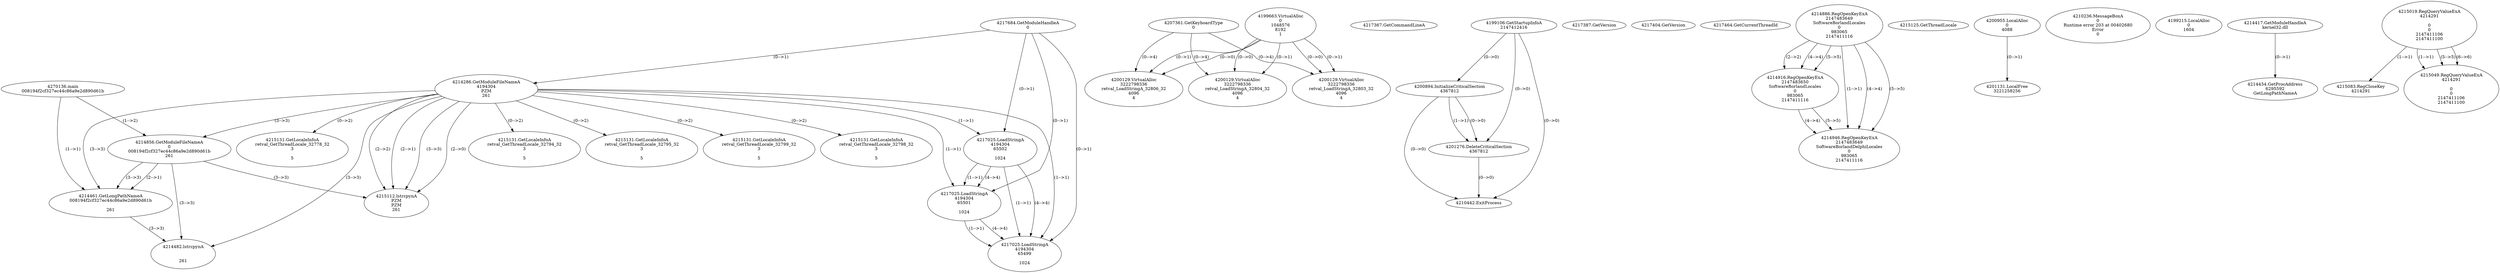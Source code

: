 // Global SCDG with merge call
digraph {
	0 [label="4270136.main
008194f2cf327ec44c86a9e2d890d61b"]
	1 [label="4217684.GetModuleHandleA
0"]
	2 [label="4207361.GetKeyboardType
0"]
	3 [label="4217367.GetCommandLineA
"]
	4 [label="4199106.GetStartupInfoA
2147412416"]
	5 [label="4217387.GetVersion
"]
	6 [label="4217404.GetVersion
"]
	7 [label="4217464.GetCurrentThreadId
"]
	8 [label="4214286.GetModuleFileNameA
4194304
PZM
261"]
	1 -> 8 [label="(0-->1)"]
	9 [label="4214856.GetModuleFileNameA
0
008194f2cf327ec44c86a9e2d890d61b
261"]
	0 -> 9 [label="(1-->2)"]
	8 -> 9 [label="(3-->3)"]
	10 [label="4214886.RegOpenKeyExA
2147483649
Software\Borland\Locales
0
983065
2147411116"]
	11 [label="4214916.RegOpenKeyExA
2147483650
Software\Borland\Locales
0
983065
2147411116"]
	10 -> 11 [label="(2-->2)"]
	10 -> 11 [label="(4-->4)"]
	10 -> 11 [label="(5-->5)"]
	12 [label="4214946.RegOpenKeyExA
2147483649
Software\Borland\Delphi\Locales
0
983065
2147411116"]
	10 -> 12 [label="(1-->1)"]
	10 -> 12 [label="(4-->4)"]
	11 -> 12 [label="(4-->4)"]
	10 -> 12 [label="(5-->5)"]
	11 -> 12 [label="(5-->5)"]
	13 [label="4215112.lstrcpynA
PZM
PZM
261"]
	8 -> 13 [label="(2-->1)"]
	8 -> 13 [label="(2-->2)"]
	8 -> 13 [label="(3-->3)"]
	9 -> 13 [label="(3-->3)"]
	8 -> 13 [label="(2-->0)"]
	14 [label="4215125.GetThreadLocale
"]
	15 [label="4215131.GetLocaleInfoA
retval_GetThreadLocale_32778_32
3

5"]
	8 -> 15 [label="(0-->2)"]
	16 [label="4217025.LoadStringA
4194304
65502

1024"]
	1 -> 16 [label="(0-->1)"]
	8 -> 16 [label="(1-->1)"]
	17 [label="4200894.InitializeCriticalSection
4367812"]
	4 -> 17 [label="(0-->0)"]
	18 [label="4200955.LocalAlloc
0
4088"]
	19 [label="4210236.MessageBoxA
0
Runtime error 203 at 00402680
Error
0"]
	20 [label="4201131.LocalFree
3221258256"]
	18 -> 20 [label="(0-->1)"]
	21 [label="4201276.DeleteCriticalSection
4367812"]
	17 -> 21 [label="(1-->1)"]
	4 -> 21 [label="(0-->0)"]
	17 -> 21 [label="(0-->0)"]
	22 [label="4210442.ExitProcess
"]
	4 -> 22 [label="(0-->0)"]
	17 -> 22 [label="(0-->0)"]
	21 -> 22 [label="(0-->0)"]
	23 [label="4217025.LoadStringA
4194304
65501

1024"]
	1 -> 23 [label="(0-->1)"]
	8 -> 23 [label="(1-->1)"]
	16 -> 23 [label="(1-->1)"]
	16 -> 23 [label="(4-->4)"]
	24 [label="4199663.VirtualAlloc
0
1048576
8192
1"]
	25 [label="4199215.LocalAlloc
0
1604"]
	26 [label="4200129.VirtualAlloc
3222798336
retval_LoadStringA_32806_32
4096
4"]
	24 -> 26 [label="(0-->1)"]
	2 -> 26 [label="(0-->4)"]
	24 -> 26 [label="(0-->0)"]
	27 [label="4214417.GetModuleHandleA
kernel32.dll"]
	28 [label="4214434.GetProcAddress
6295592
GetLongPathNameA"]
	27 -> 28 [label="(0-->1)"]
	29 [label="4214461.GetLongPathNameA
008194f2cf327ec44c86a9e2d890d61b

261"]
	0 -> 29 [label="(1-->1)"]
	9 -> 29 [label="(2-->1)"]
	8 -> 29 [label="(3-->3)"]
	9 -> 29 [label="(3-->3)"]
	30 [label="4214482.lstrcpynA


261"]
	8 -> 30 [label="(3-->3)"]
	9 -> 30 [label="(3-->3)"]
	29 -> 30 [label="(3-->3)"]
	31 [label="4215019.RegQueryValueExA
4214291

0
0
2147411106
2147411100"]
	32 [label="4215083.RegCloseKey
4214291"]
	31 -> 32 [label="(1-->1)"]
	33 [label="4215131.GetLocaleInfoA
retval_GetThreadLocale_32794_32
3

5"]
	8 -> 33 [label="(0-->2)"]
	34 [label="4200129.VirtualAlloc
3222798336
retval_LoadStringA_32803_32
4096
4"]
	24 -> 34 [label="(0-->1)"]
	2 -> 34 [label="(0-->4)"]
	24 -> 34 [label="(0-->0)"]
	35 [label="4215131.GetLocaleInfoA
retval_GetThreadLocale_32795_32
3

5"]
	8 -> 35 [label="(0-->2)"]
	36 [label="4200129.VirtualAlloc
3222798336
retval_LoadStringA_32804_32
4096
4"]
	24 -> 36 [label="(0-->1)"]
	2 -> 36 [label="(0-->4)"]
	24 -> 36 [label="(0-->0)"]
	37 [label="4215049.RegQueryValueExA
4214291

0
0
2147411106
2147411100"]
	31 -> 37 [label="(1-->1)"]
	31 -> 37 [label="(5-->5)"]
	31 -> 37 [label="(6-->6)"]
	38 [label="4215131.GetLocaleInfoA
retval_GetThreadLocale_32799_32
3

5"]
	8 -> 38 [label="(0-->2)"]
	39 [label="4217025.LoadStringA
4194304
65499

1024"]
	1 -> 39 [label="(0-->1)"]
	8 -> 39 [label="(1-->1)"]
	16 -> 39 [label="(1-->1)"]
	23 -> 39 [label="(1-->1)"]
	16 -> 39 [label="(4-->4)"]
	23 -> 39 [label="(4-->4)"]
	40 [label="4215131.GetLocaleInfoA
retval_GetThreadLocale_32798_32
3

5"]
	8 -> 40 [label="(0-->2)"]
}
